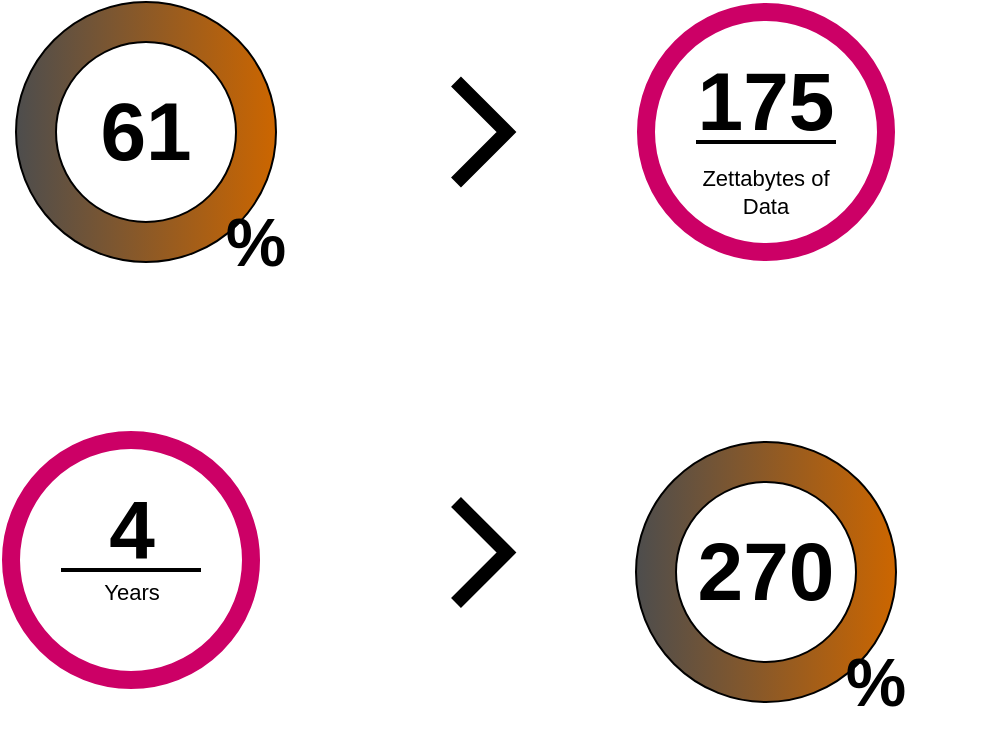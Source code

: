<mxfile version="13.0.3" type="device"><diagram id="WedE9CcdMFOTnwFgk6zc" name="Page-1"><mxGraphModel dx="1106" dy="830" grid="1" gridSize="10" guides="1" tooltips="1" connect="1" arrows="1" fold="1" page="1" pageScale="1" pageWidth="1169" pageHeight="827" math="0" shadow="0"><root><mxCell id="0"/><mxCell id="1" parent="0"/><mxCell id="am8e9VB7530Z3K95qYmS-12" value="" style="group" vertex="1" connectable="0" parent="1"><mxGeometry x="600" y="200" width="145" height="130" as="geometry"/></mxCell><mxCell id="am8e9VB7530Z3K95qYmS-6" value="" style="group;fontSize=18;" vertex="1" connectable="0" parent="am8e9VB7530Z3K95qYmS-12"><mxGeometry width="145" height="130" as="geometry"/></mxCell><mxCell id="am8e9VB7530Z3K95qYmS-4" value="" style="ellipse;whiteSpace=wrap;html=1;aspect=fixed;fillColor=#CC0066;strokeColor=#FFFFFF;" vertex="1" parent="am8e9VB7530Z3K95qYmS-6"><mxGeometry width="130" height="130" as="geometry"/></mxCell><mxCell id="am8e9VB7530Z3K95qYmS-5" value="" style="ellipse;whiteSpace=wrap;html=1;aspect=fixed;strokeColor=#FFFFFF;" vertex="1" parent="am8e9VB7530Z3K95qYmS-6"><mxGeometry x="10" y="10" width="110" height="110" as="geometry"/></mxCell><mxCell id="am8e9VB7530Z3K95qYmS-7" value="175" style="text;html=1;strokeColor=none;fillColor=none;align=center;verticalAlign=middle;whiteSpace=wrap;rounded=0;fontSize=41;fontStyle=1" vertex="1" parent="am8e9VB7530Z3K95qYmS-6"><mxGeometry x="5" y="20" width="120" height="60" as="geometry"/></mxCell><mxCell id="am8e9VB7530Z3K95qYmS-8" value="" style="endArrow=none;html=1;fontSize=41;strokeWidth=2;" edge="1" parent="am8e9VB7530Z3K95qYmS-6"><mxGeometry width="50" height="50" relative="1" as="geometry"><mxPoint x="30" y="70" as="sourcePoint"/><mxPoint x="100" y="70" as="targetPoint"/></mxGeometry></mxCell><mxCell id="am8e9VB7530Z3K95qYmS-9" value="Zettabytes of Data" style="text;html=1;strokeColor=none;fillColor=none;align=center;verticalAlign=middle;whiteSpace=wrap;rounded=0;fontSize=11;fontStyle=0" vertex="1" parent="am8e9VB7530Z3K95qYmS-6"><mxGeometry x="25" y="70" width="80" height="50" as="geometry"/></mxCell><mxCell id="am8e9VB7530Z3K95qYmS-13" value="" style="group" vertex="1" connectable="0" parent="1"><mxGeometry x="282.5" y="414" width="145" height="130" as="geometry"/></mxCell><mxCell id="am8e9VB7530Z3K95qYmS-14" value="" style="group;fontSize=18;" vertex="1" connectable="0" parent="am8e9VB7530Z3K95qYmS-13"><mxGeometry width="145" height="130" as="geometry"/></mxCell><mxCell id="am8e9VB7530Z3K95qYmS-15" value="" style="ellipse;whiteSpace=wrap;html=1;aspect=fixed;fillColor=#CC0066;strokeColor=#FFFFFF;" vertex="1" parent="am8e9VB7530Z3K95qYmS-14"><mxGeometry width="130" height="130" as="geometry"/></mxCell><mxCell id="am8e9VB7530Z3K95qYmS-16" value="" style="ellipse;whiteSpace=wrap;html=1;aspect=fixed;strokeColor=#FFFFFF;" vertex="1" parent="am8e9VB7530Z3K95qYmS-14"><mxGeometry x="10" y="10" width="110" height="110" as="geometry"/></mxCell><mxCell id="am8e9VB7530Z3K95qYmS-17" value="4" style="text;html=1;strokeColor=none;fillColor=none;align=center;verticalAlign=middle;whiteSpace=wrap;rounded=0;fontSize=41;fontStyle=1" vertex="1" parent="am8e9VB7530Z3K95qYmS-14"><mxGeometry x="5" y="20" width="120" height="60" as="geometry"/></mxCell><mxCell id="am8e9VB7530Z3K95qYmS-18" value="" style="endArrow=none;html=1;fontSize=41;strokeWidth=2;" edge="1" parent="am8e9VB7530Z3K95qYmS-14"><mxGeometry width="50" height="50" relative="1" as="geometry"><mxPoint x="30" y="70" as="sourcePoint"/><mxPoint x="100" y="70" as="targetPoint"/></mxGeometry></mxCell><mxCell id="am8e9VB7530Z3K95qYmS-19" value="Years" style="text;html=1;strokeColor=none;fillColor=none;align=center;verticalAlign=middle;whiteSpace=wrap;rounded=0;fontSize=11;fontStyle=0" vertex="1" parent="am8e9VB7530Z3K95qYmS-14"><mxGeometry x="25" y="56" width="80" height="50" as="geometry"/></mxCell><mxCell id="am8e9VB7530Z3K95qYmS-21" value="" style="html=1;verticalLabelPosition=bottom;labelBackgroundColor=#ffffff;verticalAlign=top;shadow=0;dashed=0;strokeWidth=7;shape=mxgraph.ios7.misc.right;strokeColor=#000000;fillColor=#FF3399;fontSize=11;borderRadius=5" vertex="1" parent="1"><mxGeometry x="510" y="239.75" width="25.25" height="50.5" as="geometry"/></mxCell><mxCell id="am8e9VB7530Z3K95qYmS-22" value="" style="html=1;verticalLabelPosition=bottom;labelBackgroundColor=#ffffff;verticalAlign=top;shadow=0;dashed=0;strokeWidth=7;shape=mxgraph.ios7.misc.right;strokeColor=#000000;fillColor=#FF3399;fontSize=11;borderRadius=5" vertex="1" parent="1"><mxGeometry x="510" y="450" width="25.25" height="50.5" as="geometry"/></mxCell><mxCell id="am8e9VB7530Z3K95qYmS-26" value="" style="group" vertex="1" connectable="0" parent="1"><mxGeometry x="290" y="200" width="180" height="150" as="geometry"/></mxCell><mxCell id="am8e9VB7530Z3K95qYmS-1" value="" style="ellipse;whiteSpace=wrap;html=1;aspect=fixed;fillColor=#4D4D4D;gradientColor=#CC6600;gradientDirection=east;" vertex="1" parent="am8e9VB7530Z3K95qYmS-26"><mxGeometry width="130" height="130" as="geometry"/></mxCell><mxCell id="am8e9VB7530Z3K95qYmS-23" value="" style="ellipse;whiteSpace=wrap;html=1;aspect=fixed;" vertex="1" parent="am8e9VB7530Z3K95qYmS-26"><mxGeometry x="20" y="20" width="90" height="90" as="geometry"/></mxCell><mxCell id="am8e9VB7530Z3K95qYmS-24" value="61" style="text;html=1;strokeColor=none;fillColor=none;align=center;verticalAlign=middle;whiteSpace=wrap;rounded=0;fontSize=41;fontStyle=1" vertex="1" parent="am8e9VB7530Z3K95qYmS-26"><mxGeometry x="5" y="35" width="120" height="60" as="geometry"/></mxCell><mxCell id="am8e9VB7530Z3K95qYmS-25" value="%" style="text;html=1;strokeColor=none;fillColor=none;align=center;verticalAlign=middle;whiteSpace=wrap;rounded=0;fontSize=34;fontStyle=1" vertex="1" parent="am8e9VB7530Z3K95qYmS-26"><mxGeometry x="60" y="90" width="120" height="60" as="geometry"/></mxCell><mxCell id="am8e9VB7530Z3K95qYmS-27" value="" style="group" vertex="1" connectable="0" parent="1"><mxGeometry x="600" y="420" width="180" height="150" as="geometry"/></mxCell><mxCell id="am8e9VB7530Z3K95qYmS-28" value="" style="ellipse;whiteSpace=wrap;html=1;aspect=fixed;fillColor=#4D4D4D;gradientColor=#CC6600;gradientDirection=east;" vertex="1" parent="am8e9VB7530Z3K95qYmS-27"><mxGeometry width="130" height="130" as="geometry"/></mxCell><mxCell id="am8e9VB7530Z3K95qYmS-29" value="" style="ellipse;whiteSpace=wrap;html=1;aspect=fixed;" vertex="1" parent="am8e9VB7530Z3K95qYmS-27"><mxGeometry x="20" y="20" width="90" height="90" as="geometry"/></mxCell><mxCell id="am8e9VB7530Z3K95qYmS-30" value="270" style="text;html=1;strokeColor=none;fillColor=none;align=center;verticalAlign=middle;whiteSpace=wrap;rounded=0;fontSize=41;fontStyle=1" vertex="1" parent="am8e9VB7530Z3K95qYmS-27"><mxGeometry x="5" y="35" width="120" height="60" as="geometry"/></mxCell><mxCell id="am8e9VB7530Z3K95qYmS-31" value="%" style="text;html=1;strokeColor=none;fillColor=none;align=center;verticalAlign=middle;whiteSpace=wrap;rounded=0;fontSize=34;fontStyle=1" vertex="1" parent="am8e9VB7530Z3K95qYmS-27"><mxGeometry x="60" y="90" width="120" height="60" as="geometry"/></mxCell></root></mxGraphModel></diagram></mxfile>